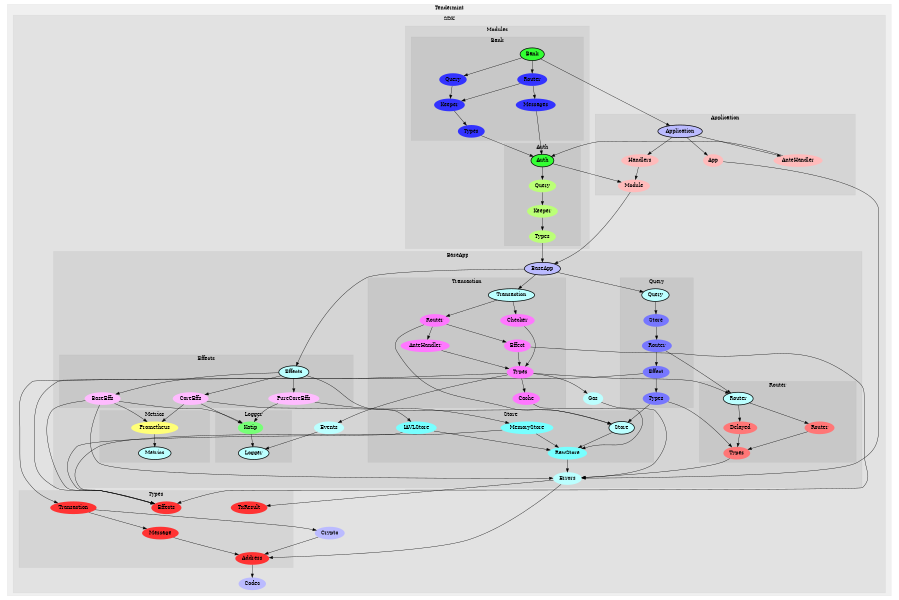 digraph G {
size="6,4";
ratio="fill";
subgraph cluster_0 {
label="Tendermint";
color="#0000000F";
style="filled";
subgraph cluster_1 {
label="SDK";
color="#0000000F";
style="filled";
u5[label="Crypto",style="filled",fillcolor="#bbbbff",penwidth="0"];
u7[label="Codec",style="filled",fillcolor="#bbbbff",penwidth="0"];
subgraph cluster_2 {
label="Application";
color="#0000000F";
style="filled";
u6[label="Application",style="filled,bold",fillcolor="#bbbbff"];
u40[label="App",style="filled",fillcolor="#ffbbbb",penwidth="0"];
u41[label="Module",style="filled",fillcolor="#ffbbbb",penwidth="0"];
u42[label="AnteHandler",style="filled",fillcolor="#ffbbbb",penwidth="0"];
u43[label="Handlers",style="filled",fillcolor="#ffbbbb",penwidth="0"];

}
subgraph cluster_3 {
label="BaseApp";
color="#0000000F";
style="filled";
u39[label="BaseApp",style="filled,bold",fillcolor="#bbbbff"];
u17[label="Errors",style="filled",fillcolor="#bbffff",penwidth="0"];
u19[label="Gas",style="filled",fillcolor="#bbffff",penwidth="0"];
u31[label="Events",style="filled",fillcolor="#bbffff",penwidth="0"];
subgraph cluster_4 {
label="Effects";
color="#0000000F";
style="filled";
u22[label="Effects",style="filled,bold",fillcolor="#bbffff"];
u28[label="BaseEffs",style="filled",fillcolor="#ffbbff",penwidth="0"];
u29[label="PureCoreEffs",style="filled",fillcolor="#ffbbff",penwidth="0"];
u30[label="CoreEffs",style="filled",fillcolor="#ffbbff",penwidth="0"];

}
subgraph cluster_5 {
label="Logger";
color="#0000000F";
style="filled";
u23[label="Logger",style="filled,bold",fillcolor="#bbffff"];
u15[label="Katip",style="filled",fillcolor="#77ff77",penwidth="0"];

}
subgraph cluster_6 {
label="Metrics";
color="#0000000F";
style="filled";
u20[label="Metrics",style="filled,bold",fillcolor="#bbffff"];
u8[label="Prometheus",style="filled",fillcolor="#ffff77",penwidth="0"];

}
subgraph cluster_7 {
label="Query";
color="#0000000F";
style="filled";
u18[label="Query",style="filled,bold",fillcolor="#bbffff"];
u24[label="Effect",style="filled",fillcolor="#7777ff",penwidth="0"];
u25[label="Router",style="filled",fillcolor="#7777ff",penwidth="0"];
u26[label="Store",style="filled",fillcolor="#7777ff",penwidth="0"];
u27[label="Types",style="filled",fillcolor="#7777ff",penwidth="0"];

}
subgraph cluster_8 {
label="Router";
color="#0000000F";
style="filled";
u16[label="Router",style="filled,bold",fillcolor="#bbffff"];
u36[label="Delayed",style="filled",fillcolor="#ff7777",penwidth="0"];
u37[label="Router",style="filled",fillcolor="#ff7777",penwidth="0"];
u38[label="Types",style="filled",fillcolor="#ff7777",penwidth="0"];

}
subgraph cluster_9 {
label="Store";
color="#0000000F";
style="filled";
u21[label="Store",style="filled,bold",fillcolor="#bbffff"];
u33[label="IAVLStore",style="filled",fillcolor="#77ffff",penwidth="0"];
u34[label="RawStore",style="filled",fillcolor="#77ffff",penwidth="0"];
u35[label="MemoryStore",style="filled",fillcolor="#77ffff",penwidth="0"];

}
subgraph cluster_10 {
label="Transaction";
color="#0000000F";
style="filled";
u32[label="Transaction",style="filled,bold",fillcolor="#bbffff"];
u9[label="Checker",style="filled",fillcolor="#ff77ff",penwidth="0"];
u10[label="Effect",style="filled",fillcolor="#ff77ff",penwidth="0"];
u11[label="Router",style="filled",fillcolor="#ff77ff",penwidth="0"];
u12[label="AnteHandler",style="filled",fillcolor="#ff77ff",penwidth="0"];
u13[label="Types",style="filled",fillcolor="#ff77ff",penwidth="0"];
u14[label="Cache",style="filled",fillcolor="#ff77ff",penwidth="0"];

}

}
subgraph cluster_11 {
label="Modules";
color="#0000000F";
style="filled";
subgraph cluster_12 {
label="Auth";
color="#0000000F";
style="filled";
u52[label="Auth",style="filled,bold",fillcolor="#33ff33"];
u44[label="Query",style="filled",fillcolor="#bbff77",penwidth="0"];
u45[label="Types",style="filled",fillcolor="#bbff77",penwidth="0"];
u46[label="Keeper",style="filled",fillcolor="#bbff77",penwidth="0"];

}
subgraph cluster_13 {
label="Bank";
color="#0000000F";
style="filled";
u53[label="Bank",style="filled,bold",fillcolor="#33ff33"];
u47[label="Messages",style="filled",fillcolor="#3333ff",penwidth="0"];
u48[label="Router",style="filled",fillcolor="#3333ff",penwidth="0"];
u49[label="Query",style="filled",fillcolor="#3333ff",penwidth="0"];
u50[label="Types",style="filled",fillcolor="#3333ff",penwidth="0"];
u51[label="Keeper",style="filled",fillcolor="#3333ff",penwidth="0"];

}

}
subgraph cluster_14 {
label="Types";
color="#0000000F";
style="filled";
u0[label="TxResult",style="filled",fillcolor="#ff3333",penwidth="0"];
u1[label="Effects",style="filled",fillcolor="#ff3333",penwidth="0"];
u2[label="Address",style="filled",fillcolor="#ff3333",penwidth="0"];
u3[label="Message",style="filled",fillcolor="#ff3333",penwidth="0"];
u4[label="Transaction",style="filled",fillcolor="#ff3333",penwidth="0"];

}

}

}
u2 -> u7;
u3 -> u2;
u4 -> u3;
u4 -> u5;
u5 -> u2;
u6 -> u40;
u6 -> u42;
u6 -> u43;
u8 -> u20;
u9 -> u13;
u10 -> u1;
u10 -> u13;
u11 -> u10;
u11 -> u12;
u11 -> u21;
u12 -> u13;
u13 -> u4;
u13 -> u14;
u13 -> u16;
u13 -> u19;
u13 -> u31;
u14 -> u34;
u15 -> u23;
u16 -> u36;
u16 -> u37;
u17 -> u0;
u17 -> u2;
u18 -> u26;
u19 -> u17;
u21 -> u34;
u22 -> u21;
u22 -> u28;
u22 -> u29;
u22 -> u30;
u24 -> u1;
u24 -> u27;
u25 -> u16;
u25 -> u24;
u26 -> u25;
u27 -> u21;
u27 -> u38;
u28 -> u1;
u28 -> u8;
u28 -> u15;
u28 -> u17;
u29 -> u15;
u29 -> u35;
u30 -> u8;
u30 -> u15;
u30 -> u33;
u31 -> u23;
u32 -> u9;
u32 -> u11;
u33 -> u1;
u33 -> u34;
u34 -> u17;
u35 -> u1;
u35 -> u34;
u36 -> u38;
u37 -> u38;
u38 -> u17;
u39 -> u18;
u39 -> u22;
u39 -> u32;
u40 -> u17;
u41 -> u39;
u42 -> u52;
u43 -> u41;
u44 -> u46;
u45 -> u39;
u46 -> u45;
u47 -> u52;
u48 -> u47;
u48 -> u51;
u49 -> u51;
u50 -> u52;
u51 -> u50;
u52 -> u41;
u52 -> u44;
u53 -> u6;
u53 -> u48;
u53 -> u49;

}
